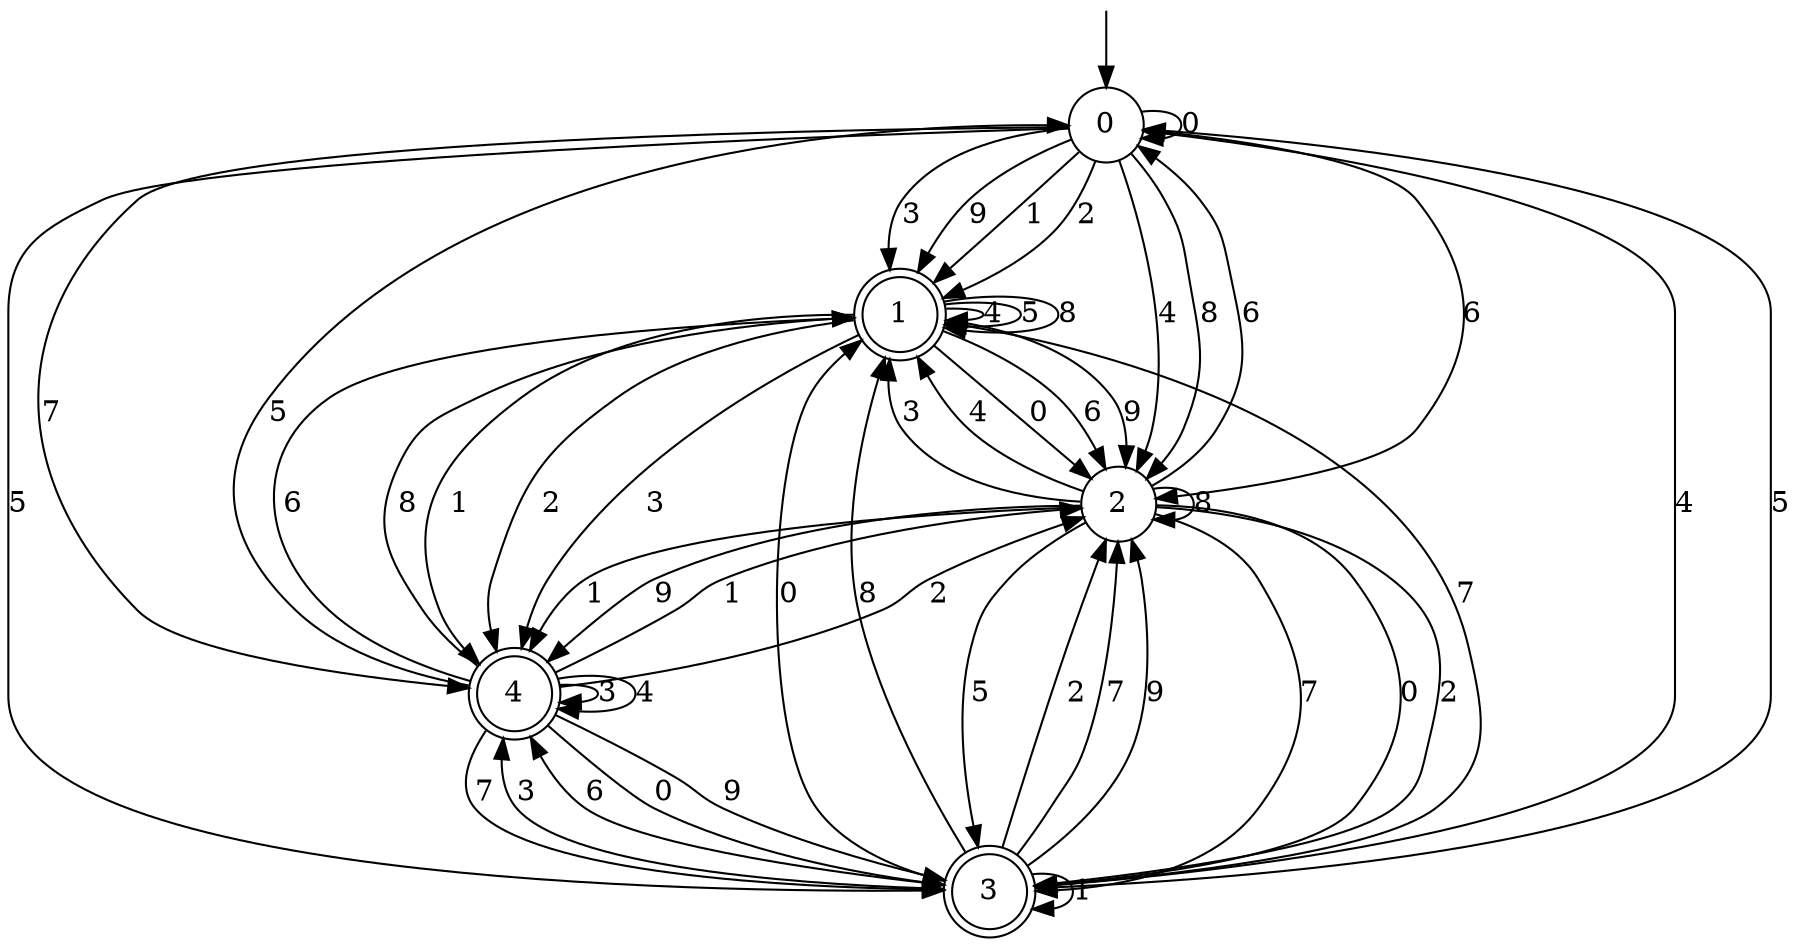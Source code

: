 digraph g {

	s0 [shape="circle" label="0"];
	s1 [shape="doublecircle" label="1"];
	s2 [shape="circle" label="2"];
	s3 [shape="doublecircle" label="3"];
	s4 [shape="doublecircle" label="4"];
	s0 -> s0 [label="0"];
	s0 -> s1 [label="1"];
	s0 -> s1 [label="2"];
	s0 -> s1 [label="3"];
	s0 -> s2 [label="4"];
	s0 -> s3 [label="5"];
	s0 -> s2 [label="6"];
	s0 -> s4 [label="7"];
	s0 -> s2 [label="8"];
	s0 -> s1 [label="9"];
	s1 -> s2 [label="0"];
	s1 -> s4 [label="1"];
	s1 -> s4 [label="2"];
	s1 -> s4 [label="3"];
	s1 -> s1 [label="4"];
	s1 -> s1 [label="5"];
	s1 -> s2 [label="6"];
	s1 -> s3 [label="7"];
	s1 -> s1 [label="8"];
	s1 -> s2 [label="9"];
	s2 -> s3 [label="0"];
	s2 -> s4 [label="1"];
	s2 -> s3 [label="2"];
	s2 -> s1 [label="3"];
	s2 -> s1 [label="4"];
	s2 -> s3 [label="5"];
	s2 -> s0 [label="6"];
	s2 -> s3 [label="7"];
	s2 -> s2 [label="8"];
	s2 -> s4 [label="9"];
	s3 -> s1 [label="0"];
	s3 -> s3 [label="1"];
	s3 -> s2 [label="2"];
	s3 -> s4 [label="3"];
	s3 -> s0 [label="4"];
	s3 -> s0 [label="5"];
	s3 -> s4 [label="6"];
	s3 -> s2 [label="7"];
	s3 -> s1 [label="8"];
	s3 -> s2 [label="9"];
	s4 -> s3 [label="0"];
	s4 -> s2 [label="1"];
	s4 -> s2 [label="2"];
	s4 -> s4 [label="3"];
	s4 -> s4 [label="4"];
	s4 -> s0 [label="5"];
	s4 -> s1 [label="6"];
	s4 -> s3 [label="7"];
	s4 -> s1 [label="8"];
	s4 -> s3 [label="9"];

__start0 [label="" shape="none" width="0" height="0"];
__start0 -> s0;

}
